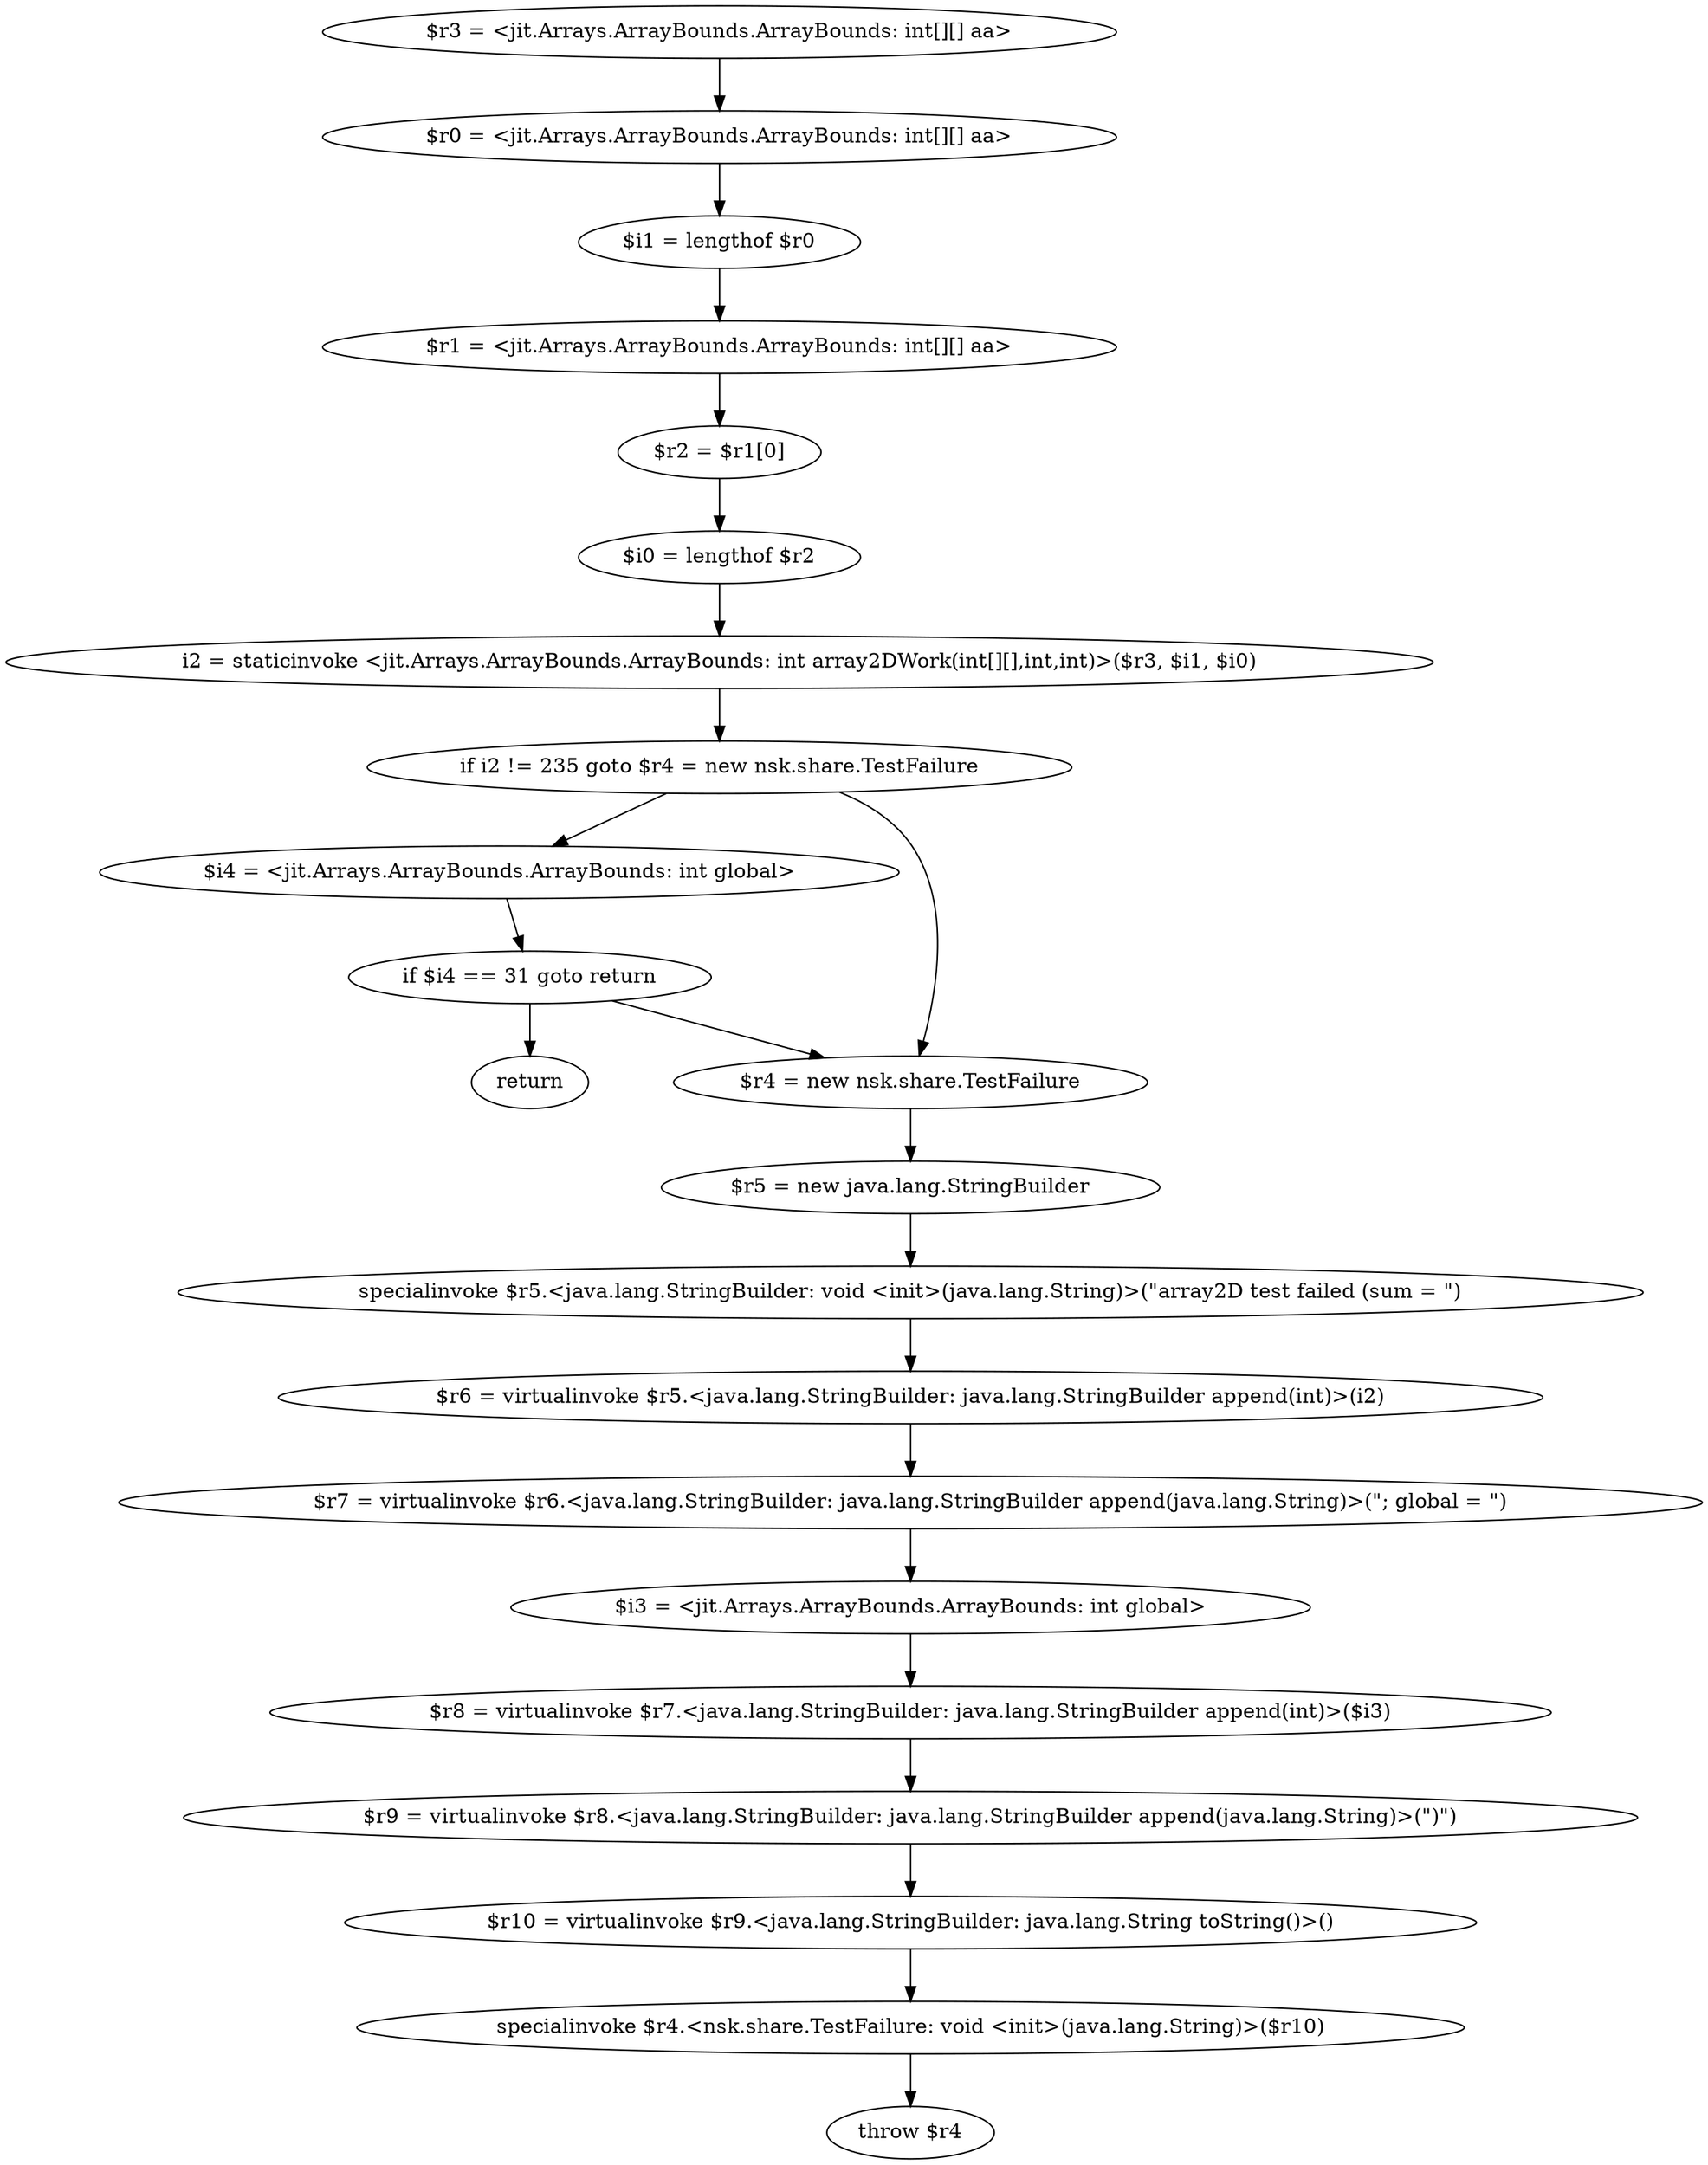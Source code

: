 digraph "unitGraph" {
    "$r3 = <jit.Arrays.ArrayBounds.ArrayBounds: int[][] aa>"
    "$r0 = <jit.Arrays.ArrayBounds.ArrayBounds: int[][] aa>"
    "$i1 = lengthof $r0"
    "$r1 = <jit.Arrays.ArrayBounds.ArrayBounds: int[][] aa>"
    "$r2 = $r1[0]"
    "$i0 = lengthof $r2"
    "i2 = staticinvoke <jit.Arrays.ArrayBounds.ArrayBounds: int array2DWork(int[][],int,int)>($r3, $i1, $i0)"
    "if i2 != 235 goto $r4 = new nsk.share.TestFailure"
    "$i4 = <jit.Arrays.ArrayBounds.ArrayBounds: int global>"
    "if $i4 == 31 goto return"
    "$r4 = new nsk.share.TestFailure"
    "$r5 = new java.lang.StringBuilder"
    "specialinvoke $r5.<java.lang.StringBuilder: void <init>(java.lang.String)>(\"array2D test failed (sum = \")"
    "$r6 = virtualinvoke $r5.<java.lang.StringBuilder: java.lang.StringBuilder append(int)>(i2)"
    "$r7 = virtualinvoke $r6.<java.lang.StringBuilder: java.lang.StringBuilder append(java.lang.String)>(\"; global = \")"
    "$i3 = <jit.Arrays.ArrayBounds.ArrayBounds: int global>"
    "$r8 = virtualinvoke $r7.<java.lang.StringBuilder: java.lang.StringBuilder append(int)>($i3)"
    "$r9 = virtualinvoke $r8.<java.lang.StringBuilder: java.lang.StringBuilder append(java.lang.String)>(\")\")"
    "$r10 = virtualinvoke $r9.<java.lang.StringBuilder: java.lang.String toString()>()"
    "specialinvoke $r4.<nsk.share.TestFailure: void <init>(java.lang.String)>($r10)"
    "throw $r4"
    "return"
    "$r3 = <jit.Arrays.ArrayBounds.ArrayBounds: int[][] aa>"->"$r0 = <jit.Arrays.ArrayBounds.ArrayBounds: int[][] aa>";
    "$r0 = <jit.Arrays.ArrayBounds.ArrayBounds: int[][] aa>"->"$i1 = lengthof $r0";
    "$i1 = lengthof $r0"->"$r1 = <jit.Arrays.ArrayBounds.ArrayBounds: int[][] aa>";
    "$r1 = <jit.Arrays.ArrayBounds.ArrayBounds: int[][] aa>"->"$r2 = $r1[0]";
    "$r2 = $r1[0]"->"$i0 = lengthof $r2";
    "$i0 = lengthof $r2"->"i2 = staticinvoke <jit.Arrays.ArrayBounds.ArrayBounds: int array2DWork(int[][],int,int)>($r3, $i1, $i0)";
    "i2 = staticinvoke <jit.Arrays.ArrayBounds.ArrayBounds: int array2DWork(int[][],int,int)>($r3, $i1, $i0)"->"if i2 != 235 goto $r4 = new nsk.share.TestFailure";
    "if i2 != 235 goto $r4 = new nsk.share.TestFailure"->"$i4 = <jit.Arrays.ArrayBounds.ArrayBounds: int global>";
    "if i2 != 235 goto $r4 = new nsk.share.TestFailure"->"$r4 = new nsk.share.TestFailure";
    "$i4 = <jit.Arrays.ArrayBounds.ArrayBounds: int global>"->"if $i4 == 31 goto return";
    "if $i4 == 31 goto return"->"$r4 = new nsk.share.TestFailure";
    "if $i4 == 31 goto return"->"return";
    "$r4 = new nsk.share.TestFailure"->"$r5 = new java.lang.StringBuilder";
    "$r5 = new java.lang.StringBuilder"->"specialinvoke $r5.<java.lang.StringBuilder: void <init>(java.lang.String)>(\"array2D test failed (sum = \")";
    "specialinvoke $r5.<java.lang.StringBuilder: void <init>(java.lang.String)>(\"array2D test failed (sum = \")"->"$r6 = virtualinvoke $r5.<java.lang.StringBuilder: java.lang.StringBuilder append(int)>(i2)";
    "$r6 = virtualinvoke $r5.<java.lang.StringBuilder: java.lang.StringBuilder append(int)>(i2)"->"$r7 = virtualinvoke $r6.<java.lang.StringBuilder: java.lang.StringBuilder append(java.lang.String)>(\"; global = \")";
    "$r7 = virtualinvoke $r6.<java.lang.StringBuilder: java.lang.StringBuilder append(java.lang.String)>(\"; global = \")"->"$i3 = <jit.Arrays.ArrayBounds.ArrayBounds: int global>";
    "$i3 = <jit.Arrays.ArrayBounds.ArrayBounds: int global>"->"$r8 = virtualinvoke $r7.<java.lang.StringBuilder: java.lang.StringBuilder append(int)>($i3)";
    "$r8 = virtualinvoke $r7.<java.lang.StringBuilder: java.lang.StringBuilder append(int)>($i3)"->"$r9 = virtualinvoke $r8.<java.lang.StringBuilder: java.lang.StringBuilder append(java.lang.String)>(\")\")";
    "$r9 = virtualinvoke $r8.<java.lang.StringBuilder: java.lang.StringBuilder append(java.lang.String)>(\")\")"->"$r10 = virtualinvoke $r9.<java.lang.StringBuilder: java.lang.String toString()>()";
    "$r10 = virtualinvoke $r9.<java.lang.StringBuilder: java.lang.String toString()>()"->"specialinvoke $r4.<nsk.share.TestFailure: void <init>(java.lang.String)>($r10)";
    "specialinvoke $r4.<nsk.share.TestFailure: void <init>(java.lang.String)>($r10)"->"throw $r4";
}
